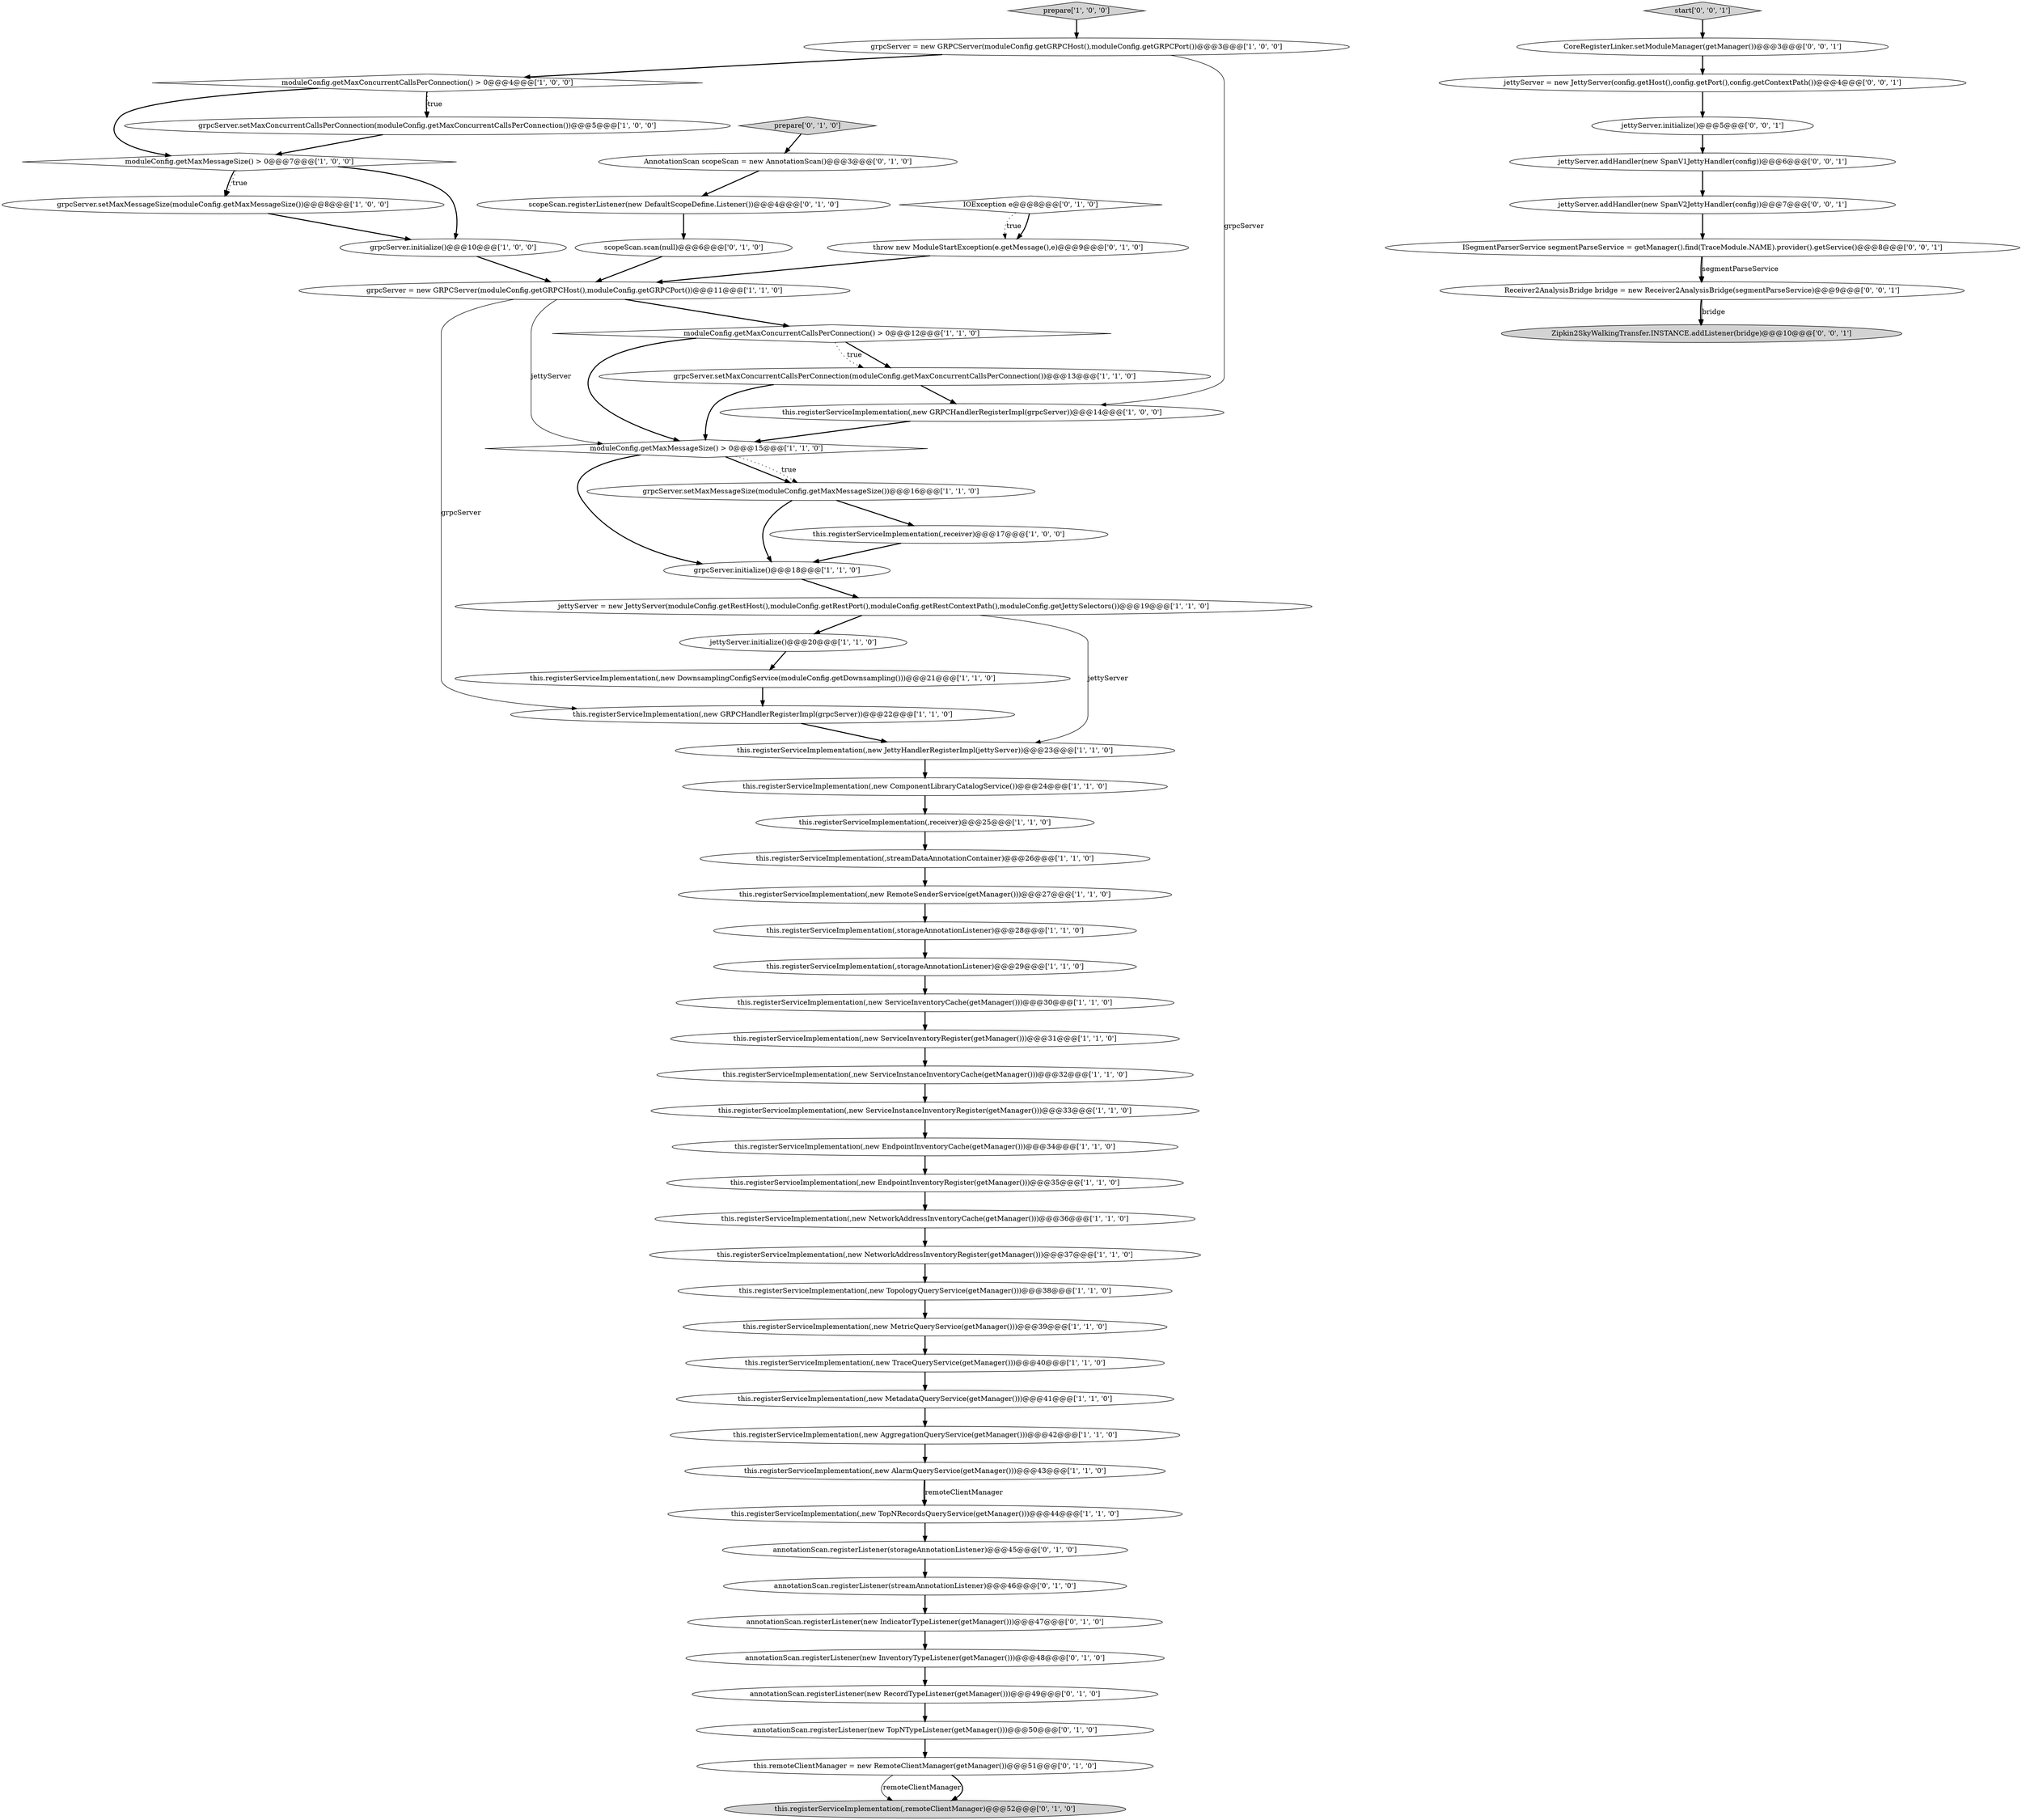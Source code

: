 digraph {
33 [style = filled, label = "this.registerServiceImplementation(,storageAnnotationListener)@@@28@@@['1', '1', '0']", fillcolor = white, shape = ellipse image = "AAA0AAABBB1BBB"];
55 [style = filled, label = "jettyServer = new JettyServer(config.getHost(),config.getPort(),config.getContextPath())@@@4@@@['0', '0', '1']", fillcolor = white, shape = ellipse image = "AAA0AAABBB3BBB"];
48 [style = filled, label = "scopeScan.scan(null)@@@6@@@['0', '1', '0']", fillcolor = white, shape = ellipse image = "AAA1AAABBB2BBB"];
60 [style = filled, label = "Zipkin2SkyWalkingTransfer.INSTANCE.addListener(bridge)@@@10@@@['0', '0', '1']", fillcolor = lightgray, shape = ellipse image = "AAA0AAABBB3BBB"];
34 [style = filled, label = "this.registerServiceImplementation(,new AlarmQueryService(getManager()))@@@43@@@['1', '1', '0']", fillcolor = white, shape = ellipse image = "AAA0AAABBB1BBB"];
27 [style = filled, label = "grpcServer.setMaxConcurrentCallsPerConnection(moduleConfig.getMaxConcurrentCallsPerConnection())@@@5@@@['1', '0', '0']", fillcolor = white, shape = ellipse image = "AAA0AAABBB1BBB"];
49 [style = filled, label = "annotationScan.registerListener(streamAnnotationListener)@@@46@@@['0', '1', '0']", fillcolor = white, shape = ellipse image = "AAA0AAABBB2BBB"];
35 [style = filled, label = "this.registerServiceImplementation(,new GRPCHandlerRegisterImpl(grpcServer))@@@14@@@['1', '0', '0']", fillcolor = white, shape = ellipse image = "AAA0AAABBB1BBB"];
17 [style = filled, label = "this.registerServiceImplementation(,new AggregationQueryService(getManager()))@@@42@@@['1', '1', '0']", fillcolor = white, shape = ellipse image = "AAA0AAABBB1BBB"];
23 [style = filled, label = "grpcServer = new GRPCServer(moduleConfig.getGRPCHost(),moduleConfig.getGRPCPort())@@@3@@@['1', '0', '0']", fillcolor = white, shape = ellipse image = "AAA0AAABBB1BBB"];
2 [style = filled, label = "grpcServer.initialize()@@@18@@@['1', '1', '0']", fillcolor = white, shape = ellipse image = "AAA0AAABBB1BBB"];
0 [style = filled, label = "this.registerServiceImplementation(,new JettyHandlerRegisterImpl(jettyServer))@@@23@@@['1', '1', '0']", fillcolor = white, shape = ellipse image = "AAA0AAABBB1BBB"];
21 [style = filled, label = "jettyServer.initialize()@@@20@@@['1', '1', '0']", fillcolor = white, shape = ellipse image = "AAA0AAABBB1BBB"];
56 [style = filled, label = "Receiver2AnalysisBridge bridge = new Receiver2AnalysisBridge(segmentParseService)@@@9@@@['0', '0', '1']", fillcolor = white, shape = ellipse image = "AAA0AAABBB3BBB"];
31 [style = filled, label = "moduleConfig.getMaxMessageSize() > 0@@@7@@@['1', '0', '0']", fillcolor = white, shape = diamond image = "AAA0AAABBB1BBB"];
20 [style = filled, label = "this.registerServiceImplementation(,storageAnnotationListener)@@@29@@@['1', '1', '0']", fillcolor = white, shape = ellipse image = "AAA0AAABBB1BBB"];
36 [style = filled, label = "this.registerServiceImplementation(,new ServiceInventoryCache(getManager()))@@@30@@@['1', '1', '0']", fillcolor = white, shape = ellipse image = "AAA0AAABBB1BBB"];
52 [style = filled, label = "AnnotationScan scopeScan = new AnnotationScan()@@@3@@@['0', '1', '0']", fillcolor = white, shape = ellipse image = "AAA1AAABBB2BBB"];
44 [style = filled, label = "IOException e@@@8@@@['0', '1', '0']", fillcolor = white, shape = diamond image = "AAA1AAABBB2BBB"];
30 [style = filled, label = "prepare['1', '0', '0']", fillcolor = lightgray, shape = diamond image = "AAA0AAABBB1BBB"];
32 [style = filled, label = "moduleConfig.getMaxConcurrentCallsPerConnection() > 0@@@12@@@['1', '1', '0']", fillcolor = white, shape = diamond image = "AAA0AAABBB1BBB"];
42 [style = filled, label = "scopeScan.registerListener(new DefaultScopeDefine.Listener())@@@4@@@['0', '1', '0']", fillcolor = white, shape = ellipse image = "AAA1AAABBB2BBB"];
3 [style = filled, label = "this.registerServiceImplementation(,new ComponentLibraryCatalogService())@@@24@@@['1', '1', '0']", fillcolor = white, shape = ellipse image = "AAA0AAABBB1BBB"];
6 [style = filled, label = "jettyServer = new JettyServer(moduleConfig.getRestHost(),moduleConfig.getRestPort(),moduleConfig.getRestContextPath(),moduleConfig.getJettySelectors())@@@19@@@['1', '1', '0']", fillcolor = white, shape = ellipse image = "AAA0AAABBB1BBB"];
51 [style = filled, label = "annotationScan.registerListener(new TopNTypeListener(getManager()))@@@50@@@['0', '1', '0']", fillcolor = white, shape = ellipse image = "AAA0AAABBB2BBB"];
13 [style = filled, label = "this.registerServiceImplementation(,new EndpointInventoryRegister(getManager()))@@@35@@@['1', '1', '0']", fillcolor = white, shape = ellipse image = "AAA0AAABBB1BBB"];
54 [style = filled, label = "annotationScan.registerListener(storageAnnotationListener)@@@45@@@['0', '1', '0']", fillcolor = white, shape = ellipse image = "AAA0AAABBB2BBB"];
14 [style = filled, label = "this.registerServiceImplementation(,new NetworkAddressInventoryRegister(getManager()))@@@37@@@['1', '1', '0']", fillcolor = white, shape = ellipse image = "AAA0AAABBB1BBB"];
24 [style = filled, label = "this.registerServiceImplementation(,new MetadataQueryService(getManager()))@@@41@@@['1', '1', '0']", fillcolor = white, shape = ellipse image = "AAA0AAABBB1BBB"];
47 [style = filled, label = "annotationScan.registerListener(new IndicatorTypeListener(getManager()))@@@47@@@['0', '1', '0']", fillcolor = white, shape = ellipse image = "AAA0AAABBB2BBB"];
19 [style = filled, label = "this.registerServiceImplementation(,receiver)@@@25@@@['1', '1', '0']", fillcolor = white, shape = ellipse image = "AAA0AAABBB1BBB"];
12 [style = filled, label = "moduleConfig.getMaxConcurrentCallsPerConnection() > 0@@@4@@@['1', '0', '0']", fillcolor = white, shape = diamond image = "AAA0AAABBB1BBB"];
22 [style = filled, label = "this.registerServiceImplementation(,new TraceQueryService(getManager()))@@@40@@@['1', '1', '0']", fillcolor = white, shape = ellipse image = "AAA0AAABBB1BBB"];
25 [style = filled, label = "grpcServer = new GRPCServer(moduleConfig.getGRPCHost(),moduleConfig.getGRPCPort())@@@11@@@['1', '1', '0']", fillcolor = white, shape = ellipse image = "AAA0AAABBB1BBB"];
46 [style = filled, label = "throw new ModuleStartException(e.getMessage(),e)@@@9@@@['0', '1', '0']", fillcolor = white, shape = ellipse image = "AAA1AAABBB2BBB"];
4 [style = filled, label = "grpcServer.setMaxMessageSize(moduleConfig.getMaxMessageSize())@@@8@@@['1', '0', '0']", fillcolor = white, shape = ellipse image = "AAA0AAABBB1BBB"];
62 [style = filled, label = "jettyServer.addHandler(new SpanV1JettyHandler(config))@@@6@@@['0', '0', '1']", fillcolor = white, shape = ellipse image = "AAA0AAABBB3BBB"];
16 [style = filled, label = "this.registerServiceImplementation(,new EndpointInventoryCache(getManager()))@@@34@@@['1', '1', '0']", fillcolor = white, shape = ellipse image = "AAA0AAABBB1BBB"];
26 [style = filled, label = "this.registerServiceImplementation(,new MetricQueryService(getManager()))@@@39@@@['1', '1', '0']", fillcolor = white, shape = ellipse image = "AAA0AAABBB1BBB"];
57 [style = filled, label = "start['0', '0', '1']", fillcolor = lightgray, shape = diamond image = "AAA0AAABBB3BBB"];
59 [style = filled, label = "ISegmentParserService segmentParseService = getManager().find(TraceModule.NAME).provider().getService()@@@8@@@['0', '0', '1']", fillcolor = white, shape = ellipse image = "AAA0AAABBB3BBB"];
28 [style = filled, label = "grpcServer.initialize()@@@10@@@['1', '0', '0']", fillcolor = white, shape = ellipse image = "AAA0AAABBB1BBB"];
63 [style = filled, label = "jettyServer.addHandler(new SpanV2JettyHandler(config))@@@7@@@['0', '0', '1']", fillcolor = white, shape = ellipse image = "AAA0AAABBB3BBB"];
18 [style = filled, label = "this.registerServiceImplementation(,new GRPCHandlerRegisterImpl(grpcServer))@@@22@@@['1', '1', '0']", fillcolor = white, shape = ellipse image = "AAA0AAABBB1BBB"];
11 [style = filled, label = "this.registerServiceImplementation(,new RemoteSenderService(getManager()))@@@27@@@['1', '1', '0']", fillcolor = white, shape = ellipse image = "AAA0AAABBB1BBB"];
9 [style = filled, label = "this.registerServiceImplementation(,new TopologyQueryService(getManager()))@@@38@@@['1', '1', '0']", fillcolor = white, shape = ellipse image = "AAA0AAABBB1BBB"];
43 [style = filled, label = "annotationScan.registerListener(new RecordTypeListener(getManager()))@@@49@@@['0', '1', '0']", fillcolor = white, shape = ellipse image = "AAA0AAABBB2BBB"];
50 [style = filled, label = "this.registerServiceImplementation(,remoteClientManager)@@@52@@@['0', '1', '0']", fillcolor = lightgray, shape = ellipse image = "AAA0AAABBB2BBB"];
37 [style = filled, label = "this.registerServiceImplementation(,new NetworkAddressInventoryCache(getManager()))@@@36@@@['1', '1', '0']", fillcolor = white, shape = ellipse image = "AAA0AAABBB1BBB"];
58 [style = filled, label = "CoreRegisterLinker.setModuleManager(getManager())@@@3@@@['0', '0', '1']", fillcolor = white, shape = ellipse image = "AAA0AAABBB3BBB"];
7 [style = filled, label = "grpcServer.setMaxMessageSize(moduleConfig.getMaxMessageSize())@@@16@@@['1', '1', '0']", fillcolor = white, shape = ellipse image = "AAA0AAABBB1BBB"];
8 [style = filled, label = "this.registerServiceImplementation(,streamDataAnnotationContainer)@@@26@@@['1', '1', '0']", fillcolor = white, shape = ellipse image = "AAA0AAABBB1BBB"];
10 [style = filled, label = "grpcServer.setMaxConcurrentCallsPerConnection(moduleConfig.getMaxConcurrentCallsPerConnection())@@@13@@@['1', '1', '0']", fillcolor = white, shape = ellipse image = "AAA0AAABBB1BBB"];
38 [style = filled, label = "this.registerServiceImplementation(,new DownsamplingConfigService(moduleConfig.getDownsampling()))@@@21@@@['1', '1', '0']", fillcolor = white, shape = ellipse image = "AAA0AAABBB1BBB"];
29 [style = filled, label = "this.registerServiceImplementation(,new ServiceInventoryRegister(getManager()))@@@31@@@['1', '1', '0']", fillcolor = white, shape = ellipse image = "AAA0AAABBB1BBB"];
40 [style = filled, label = "moduleConfig.getMaxMessageSize() > 0@@@15@@@['1', '1', '0']", fillcolor = white, shape = diamond image = "AAA0AAABBB1BBB"];
41 [style = filled, label = "prepare['0', '1', '0']", fillcolor = lightgray, shape = diamond image = "AAA0AAABBB2BBB"];
39 [style = filled, label = "this.registerServiceImplementation(,receiver)@@@17@@@['1', '0', '0']", fillcolor = white, shape = ellipse image = "AAA0AAABBB1BBB"];
45 [style = filled, label = "annotationScan.registerListener(new InventoryTypeListener(getManager()))@@@48@@@['0', '1', '0']", fillcolor = white, shape = ellipse image = "AAA0AAABBB2BBB"];
5 [style = filled, label = "this.registerServiceImplementation(,new ServiceInstanceInventoryCache(getManager()))@@@32@@@['1', '1', '0']", fillcolor = white, shape = ellipse image = "AAA0AAABBB1BBB"];
53 [style = filled, label = "this.remoteClientManager = new RemoteClientManager(getManager())@@@51@@@['0', '1', '0']", fillcolor = white, shape = ellipse image = "AAA0AAABBB2BBB"];
15 [style = filled, label = "this.registerServiceImplementation(,new TopNRecordsQueryService(getManager()))@@@44@@@['1', '1', '0']", fillcolor = white, shape = ellipse image = "AAA0AAABBB1BBB"];
1 [style = filled, label = "this.registerServiceImplementation(,new ServiceInstanceInventoryRegister(getManager()))@@@33@@@['1', '1', '0']", fillcolor = white, shape = ellipse image = "AAA0AAABBB1BBB"];
61 [style = filled, label = "jettyServer.initialize()@@@5@@@['0', '0', '1']", fillcolor = white, shape = ellipse image = "AAA0AAABBB3BBB"];
26->22 [style = bold, label=""];
25->32 [style = bold, label=""];
35->40 [style = bold, label=""];
59->56 [style = bold, label=""];
54->49 [style = bold, label=""];
12->27 [style = bold, label=""];
46->25 [style = bold, label=""];
34->15 [style = bold, label=""];
58->55 [style = bold, label=""];
23->35 [style = solid, label="grpcServer"];
53->50 [style = solid, label="remoteClientManager"];
12->27 [style = dotted, label="true"];
11->33 [style = bold, label=""];
44->46 [style = bold, label=""];
39->2 [style = bold, label=""];
43->51 [style = bold, label=""];
32->40 [style = bold, label=""];
6->0 [style = solid, label="jettyServer"];
44->46 [style = dotted, label="true"];
36->29 [style = bold, label=""];
22->24 [style = bold, label=""];
10->35 [style = bold, label=""];
38->18 [style = bold, label=""];
31->4 [style = dotted, label="true"];
5->1 [style = bold, label=""];
19->8 [style = bold, label=""];
41->52 [style = bold, label=""];
24->17 [style = bold, label=""];
61->62 [style = bold, label=""];
14->9 [style = bold, label=""];
29->5 [style = bold, label=""];
0->3 [style = bold, label=""];
33->20 [style = bold, label=""];
51->53 [style = bold, label=""];
63->59 [style = bold, label=""];
16->13 [style = bold, label=""];
7->2 [style = bold, label=""];
15->54 [style = bold, label=""];
34->15 [style = solid, label="remoteClientManager"];
56->60 [style = bold, label=""];
12->31 [style = bold, label=""];
42->48 [style = bold, label=""];
31->4 [style = bold, label=""];
6->21 [style = bold, label=""];
8->11 [style = bold, label=""];
13->37 [style = bold, label=""];
4->28 [style = bold, label=""];
59->56 [style = solid, label="segmentParseService"];
45->43 [style = bold, label=""];
25->40 [style = solid, label="jettyServer"];
23->12 [style = bold, label=""];
10->40 [style = bold, label=""];
32->10 [style = bold, label=""];
40->7 [style = bold, label=""];
30->23 [style = bold, label=""];
32->10 [style = dotted, label="true"];
7->39 [style = bold, label=""];
3->19 [style = bold, label=""];
56->60 [style = solid, label="bridge"];
49->47 [style = bold, label=""];
21->38 [style = bold, label=""];
62->63 [style = bold, label=""];
2->6 [style = bold, label=""];
57->58 [style = bold, label=""];
40->2 [style = bold, label=""];
9->26 [style = bold, label=""];
20->36 [style = bold, label=""];
17->34 [style = bold, label=""];
55->61 [style = bold, label=""];
1->16 [style = bold, label=""];
31->28 [style = bold, label=""];
25->18 [style = solid, label="grpcServer"];
47->45 [style = bold, label=""];
53->50 [style = bold, label=""];
40->7 [style = dotted, label="true"];
27->31 [style = bold, label=""];
28->25 [style = bold, label=""];
48->25 [style = bold, label=""];
52->42 [style = bold, label=""];
18->0 [style = bold, label=""];
37->14 [style = bold, label=""];
}
